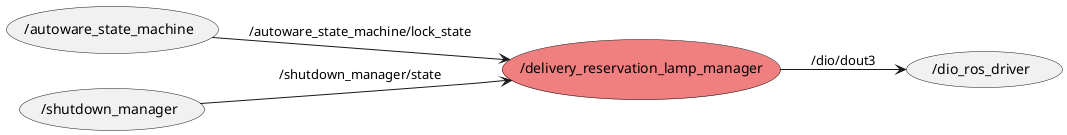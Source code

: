 @startuml

left to right direction

usecase "/autoware_state_machine"
usecase "/shutdown_manager"
usecase "/delivery_reservation_lamp_manager" #LightCoral
usecase "/dio_ros_driver"

(/autoware_state_machine) --> (/delivery_reservation_lamp_manager) : /autoware_state_machine/lock_state
(/shutdown_manager) --> (/delivery_reservation_lamp_manager) : /shutdown_manager/state

(/delivery_reservation_lamp_manager) --> (/dio_ros_driver) : /dio/dout3

@enduml
